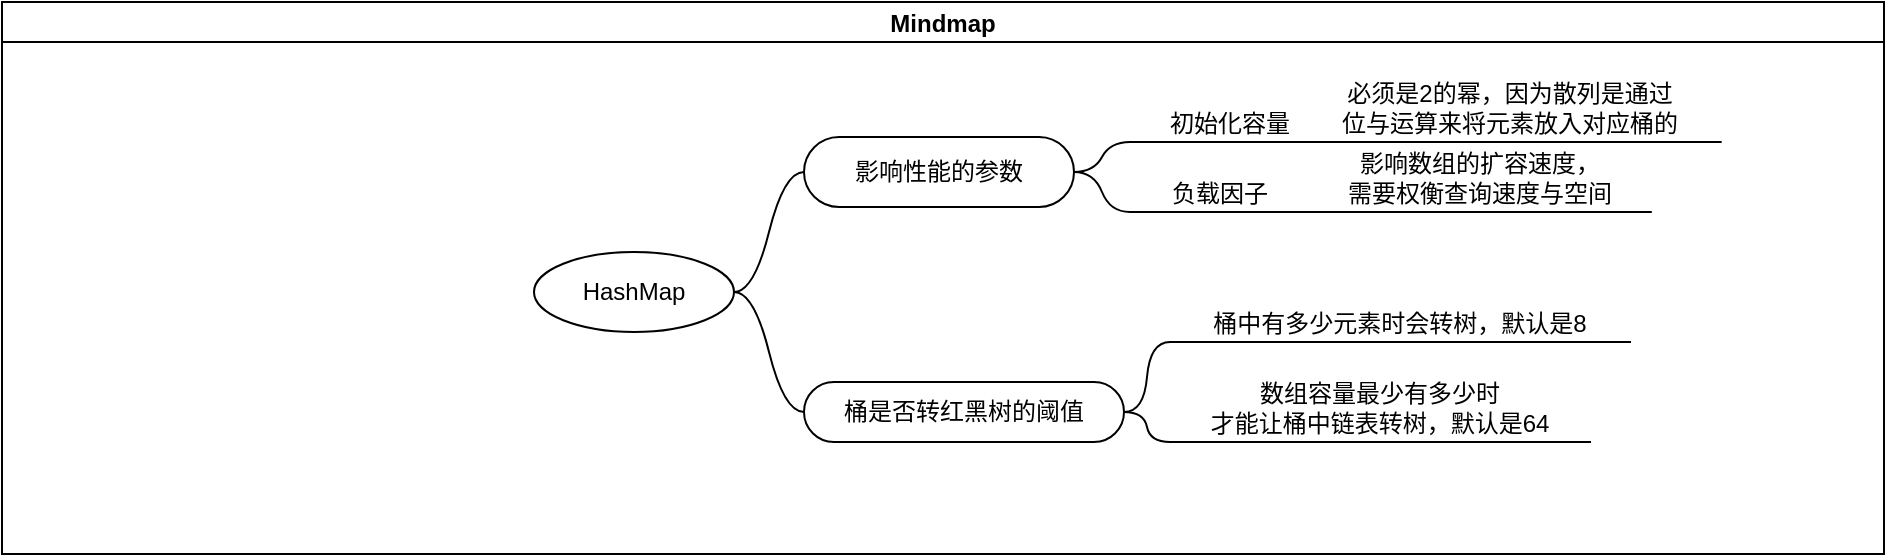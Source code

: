 <mxfile version="21.1.2" type="github">
  <diagram name="Page-1" id="Vj0aEQ0Pg-EJ8inA2DXI">
    <mxGraphModel dx="1036" dy="527" grid="1" gridSize="10" guides="1" tooltips="1" connect="1" arrows="1" fold="1" page="1" pageScale="1" pageWidth="827" pageHeight="1169" math="0" shadow="0">
      <root>
        <mxCell id="0" />
        <mxCell id="1" parent="0" />
        <mxCell id="LFgCeZztLysT2PnFbGJx-1" value="Mindmap" style="swimlane;startSize=20;horizontal=1;containerType=tree;" vertex="1" parent="1">
          <mxGeometry x="70" y="90" width="941" height="276" as="geometry" />
        </mxCell>
        <mxCell id="LFgCeZztLysT2PnFbGJx-2" value="" style="edgeStyle=entityRelationEdgeStyle;startArrow=none;endArrow=none;segment=10;curved=1;sourcePerimeterSpacing=0;targetPerimeterSpacing=0;rounded=0;" edge="1" parent="LFgCeZztLysT2PnFbGJx-1" source="LFgCeZztLysT2PnFbGJx-6" target="LFgCeZztLysT2PnFbGJx-7">
          <mxGeometry relative="1" as="geometry" />
        </mxCell>
        <mxCell id="LFgCeZztLysT2PnFbGJx-6" value="HashMap" style="ellipse;whiteSpace=wrap;html=1;align=center;treeFolding=1;treeMoving=1;newEdgeStyle={&quot;edgeStyle&quot;:&quot;entityRelationEdgeStyle&quot;,&quot;startArrow&quot;:&quot;none&quot;,&quot;endArrow&quot;:&quot;none&quot;,&quot;segment&quot;:10,&quot;curved&quot;:1,&quot;sourcePerimeterSpacing&quot;:0,&quot;targetPerimeterSpacing&quot;:0};" vertex="1" parent="LFgCeZztLysT2PnFbGJx-1">
          <mxGeometry x="266" y="125" width="100" height="40" as="geometry" />
        </mxCell>
        <mxCell id="LFgCeZztLysT2PnFbGJx-7" value="影响性能的参数" style="whiteSpace=wrap;html=1;rounded=1;arcSize=50;align=center;verticalAlign=middle;strokeWidth=1;autosize=1;spacing=4;treeFolding=1;treeMoving=1;newEdgeStyle={&quot;edgeStyle&quot;:&quot;entityRelationEdgeStyle&quot;,&quot;startArrow&quot;:&quot;none&quot;,&quot;endArrow&quot;:&quot;none&quot;,&quot;segment&quot;:10,&quot;curved&quot;:1,&quot;sourcePerimeterSpacing&quot;:0,&quot;targetPerimeterSpacing&quot;:0};" vertex="1" parent="LFgCeZztLysT2PnFbGJx-1">
          <mxGeometry x="401" y="67.5" width="135" height="35" as="geometry" />
        </mxCell>
        <mxCell id="LFgCeZztLysT2PnFbGJx-17" value="初始化容量" style="whiteSpace=wrap;html=1;shape=partialRectangle;top=0;left=0;bottom=1;right=0;points=[[0,1],[1,1]];fillColor=none;align=center;verticalAlign=bottom;routingCenterY=0.5;snapToPoint=1;recursiveResize=0;autosize=1;treeFolding=1;treeMoving=1;newEdgeStyle={&quot;edgeStyle&quot;:&quot;entityRelationEdgeStyle&quot;,&quot;startArrow&quot;:&quot;none&quot;,&quot;endArrow&quot;:&quot;none&quot;,&quot;segment&quot;:10,&quot;curved&quot;:1,&quot;sourcePerimeterSpacing&quot;:0,&quot;targetPerimeterSpacing&quot;:0};" vertex="1" parent="LFgCeZztLysT2PnFbGJx-1">
          <mxGeometry x="564" y="40" width="100" height="30" as="geometry" />
        </mxCell>
        <mxCell id="LFgCeZztLysT2PnFbGJx-18" value="" style="edgeStyle=entityRelationEdgeStyle;startArrow=none;endArrow=none;segment=10;curved=1;sourcePerimeterSpacing=0;targetPerimeterSpacing=0;rounded=0;exitX=1;exitY=0.5;exitDx=0;exitDy=0;" edge="1" target="LFgCeZztLysT2PnFbGJx-17" parent="LFgCeZztLysT2PnFbGJx-1" source="LFgCeZztLysT2PnFbGJx-7">
          <mxGeometry relative="1" as="geometry">
            <mxPoint x="534" y="90" as="sourcePoint" />
          </mxGeometry>
        </mxCell>
        <mxCell id="LFgCeZztLysT2PnFbGJx-19" value="负载因子" style="whiteSpace=wrap;html=1;shape=partialRectangle;top=0;left=0;bottom=1;right=0;points=[[0,1],[1,1]];fillColor=none;align=center;verticalAlign=bottom;routingCenterY=0.5;snapToPoint=1;recursiveResize=0;autosize=1;treeFolding=1;treeMoving=1;newEdgeStyle={&quot;edgeStyle&quot;:&quot;entityRelationEdgeStyle&quot;,&quot;startArrow&quot;:&quot;none&quot;,&quot;endArrow&quot;:&quot;none&quot;,&quot;segment&quot;:10,&quot;curved&quot;:1,&quot;sourcePerimeterSpacing&quot;:0,&quot;targetPerimeterSpacing&quot;:0};" vertex="1" parent="LFgCeZztLysT2PnFbGJx-1">
          <mxGeometry x="564" y="75" width="90" height="30" as="geometry" />
        </mxCell>
        <mxCell id="LFgCeZztLysT2PnFbGJx-20" value="" style="edgeStyle=entityRelationEdgeStyle;startArrow=none;endArrow=none;segment=10;curved=1;sourcePerimeterSpacing=0;targetPerimeterSpacing=0;rounded=0;exitX=1;exitY=0.5;exitDx=0;exitDy=0;" edge="1" target="LFgCeZztLysT2PnFbGJx-19" parent="LFgCeZztLysT2PnFbGJx-1" source="LFgCeZztLysT2PnFbGJx-7">
          <mxGeometry relative="1" as="geometry">
            <mxPoint x="534" y="135" as="sourcePoint" />
          </mxGeometry>
        </mxCell>
        <mxCell id="LFgCeZztLysT2PnFbGJx-21" value="" style="edgeStyle=entityRelationEdgeStyle;startArrow=none;endArrow=none;segment=10;curved=1;sourcePerimeterSpacing=0;targetPerimeterSpacing=0;rounded=0;exitX=1;exitY=1;exitDx=0;exitDy=0;" edge="1" target="LFgCeZztLysT2PnFbGJx-22" source="LFgCeZztLysT2PnFbGJx-17" parent="LFgCeZztLysT2PnFbGJx-1">
          <mxGeometry relative="1" as="geometry">
            <mxPoint x="608" y="188" as="sourcePoint" />
          </mxGeometry>
        </mxCell>
        <mxCell id="LFgCeZztLysT2PnFbGJx-22" value="必须是2的幂，因为散列是通过&lt;br&gt;位与运算来将元素放入对应桶的" style="whiteSpace=wrap;html=1;shape=partialRectangle;top=0;left=0;bottom=1;right=0;points=[[0,1],[1,1]];fillColor=none;align=center;verticalAlign=bottom;routingCenterY=0.5;snapToPoint=1;recursiveResize=0;autosize=1;treeFolding=1;treeMoving=1;newEdgeStyle={&quot;edgeStyle&quot;:&quot;entityRelationEdgeStyle&quot;,&quot;startArrow&quot;:&quot;none&quot;,&quot;endArrow&quot;:&quot;none&quot;,&quot;segment&quot;:10,&quot;curved&quot;:1,&quot;sourcePerimeterSpacing&quot;:0,&quot;targetPerimeterSpacing&quot;:0};" vertex="1" parent="LFgCeZztLysT2PnFbGJx-1">
          <mxGeometry x="649" y="30" width="210" height="40" as="geometry" />
        </mxCell>
        <mxCell id="LFgCeZztLysT2PnFbGJx-25" value="" style="edgeStyle=entityRelationEdgeStyle;startArrow=none;endArrow=none;segment=10;curved=1;sourcePerimeterSpacing=0;targetPerimeterSpacing=0;rounded=0;exitX=1;exitY=1;exitDx=0;exitDy=0;" edge="1" target="LFgCeZztLysT2PnFbGJx-26" source="LFgCeZztLysT2PnFbGJx-19" parent="LFgCeZztLysT2PnFbGJx-1">
          <mxGeometry relative="1" as="geometry">
            <mxPoint x="594" y="178" as="sourcePoint" />
          </mxGeometry>
        </mxCell>
        <mxCell id="LFgCeZztLysT2PnFbGJx-26" value="影响数组的扩容速度，&lt;br&gt;需要权衡查询速度与空间" style="whiteSpace=wrap;html=1;shape=partialRectangle;top=0;left=0;bottom=1;right=0;points=[[0,1],[1,1]];fillColor=none;align=center;verticalAlign=bottom;routingCenterY=0.5;snapToPoint=1;recursiveResize=0;autosize=1;treeFolding=1;treeMoving=1;newEdgeStyle={&quot;edgeStyle&quot;:&quot;entityRelationEdgeStyle&quot;,&quot;startArrow&quot;:&quot;none&quot;,&quot;endArrow&quot;:&quot;none&quot;,&quot;segment&quot;:10,&quot;curved&quot;:1,&quot;sourcePerimeterSpacing&quot;:0,&quot;targetPerimeterSpacing&quot;:0};" vertex="1" parent="LFgCeZztLysT2PnFbGJx-1">
          <mxGeometry x="654" y="65" width="170" height="40" as="geometry" />
        </mxCell>
        <mxCell id="LFgCeZztLysT2PnFbGJx-29" value="" style="edgeStyle=entityRelationEdgeStyle;startArrow=none;endArrow=none;segment=10;curved=1;sourcePerimeterSpacing=0;targetPerimeterSpacing=0;rounded=0;" edge="1" target="LFgCeZztLysT2PnFbGJx-30" source="LFgCeZztLysT2PnFbGJx-6" parent="LFgCeZztLysT2PnFbGJx-1">
          <mxGeometry relative="1" as="geometry">
            <mxPoint x="426" y="235" as="sourcePoint" />
          </mxGeometry>
        </mxCell>
        <mxCell id="LFgCeZztLysT2PnFbGJx-30" value="桶是否转红黑树的阈值" style="whiteSpace=wrap;html=1;rounded=1;arcSize=50;align=center;verticalAlign=middle;strokeWidth=1;autosize=1;spacing=4;treeFolding=1;treeMoving=1;newEdgeStyle={&quot;edgeStyle&quot;:&quot;entityRelationEdgeStyle&quot;,&quot;startArrow&quot;:&quot;none&quot;,&quot;endArrow&quot;:&quot;none&quot;,&quot;segment&quot;:10,&quot;curved&quot;:1,&quot;sourcePerimeterSpacing&quot;:0,&quot;targetPerimeterSpacing&quot;:0};" vertex="1" parent="LFgCeZztLysT2PnFbGJx-1">
          <mxGeometry x="401" y="190" width="160" height="30" as="geometry" />
        </mxCell>
        <mxCell id="LFgCeZztLysT2PnFbGJx-31" value="桶中有多少元素时会转树，默认是8" style="whiteSpace=wrap;html=1;shape=partialRectangle;top=0;left=0;bottom=1;right=0;points=[[0,1],[1,1]];fillColor=none;align=center;verticalAlign=bottom;routingCenterY=0.5;snapToPoint=1;recursiveResize=0;autosize=1;treeFolding=1;treeMoving=1;newEdgeStyle={&quot;edgeStyle&quot;:&quot;entityRelationEdgeStyle&quot;,&quot;startArrow&quot;:&quot;none&quot;,&quot;endArrow&quot;:&quot;none&quot;,&quot;segment&quot;:10,&quot;curved&quot;:1,&quot;sourcePerimeterSpacing&quot;:0,&quot;targetPerimeterSpacing&quot;:0};" vertex="1" parent="LFgCeZztLysT2PnFbGJx-1">
          <mxGeometry x="584" y="140" width="230" height="30" as="geometry" />
        </mxCell>
        <mxCell id="LFgCeZztLysT2PnFbGJx-32" value="" style="edgeStyle=entityRelationEdgeStyle;startArrow=none;endArrow=none;segment=10;curved=1;sourcePerimeterSpacing=0;targetPerimeterSpacing=0;rounded=0;" edge="1" target="LFgCeZztLysT2PnFbGJx-31" parent="LFgCeZztLysT2PnFbGJx-1" source="LFgCeZztLysT2PnFbGJx-30">
          <mxGeometry x="641" y="195" width="80" height="20" as="geometry" />
        </mxCell>
        <mxCell id="LFgCeZztLysT2PnFbGJx-33" value="" style="edgeStyle=entityRelationEdgeStyle;startArrow=none;endArrow=none;segment=10;curved=1;sourcePerimeterSpacing=0;targetPerimeterSpacing=0;rounded=0;" edge="1" target="LFgCeZztLysT2PnFbGJx-34" source="LFgCeZztLysT2PnFbGJx-30" parent="LFgCeZztLysT2PnFbGJx-1">
          <mxGeometry x="641" y="195" width="80" height="20" as="geometry">
            <mxPoint x="621" y="295" as="sourcePoint" />
          </mxGeometry>
        </mxCell>
        <mxCell id="LFgCeZztLysT2PnFbGJx-34" value="数组容量最少有多少时&lt;br&gt;才能让桶中链表转树，默认是64" style="whiteSpace=wrap;html=1;shape=partialRectangle;top=0;left=0;bottom=1;right=0;points=[[0,1],[1,1]];fillColor=none;align=center;verticalAlign=bottom;routingCenterY=0.5;snapToPoint=1;recursiveResize=0;autosize=1;treeFolding=1;treeMoving=1;newEdgeStyle={&quot;edgeStyle&quot;:&quot;entityRelationEdgeStyle&quot;,&quot;startArrow&quot;:&quot;none&quot;,&quot;endArrow&quot;:&quot;none&quot;,&quot;segment&quot;:10,&quot;curved&quot;:1,&quot;sourcePerimeterSpacing&quot;:0,&quot;targetPerimeterSpacing&quot;:0};" vertex="1" parent="LFgCeZztLysT2PnFbGJx-1">
          <mxGeometry x="584" y="180" width="210" height="40" as="geometry" />
        </mxCell>
      </root>
    </mxGraphModel>
  </diagram>
</mxfile>
